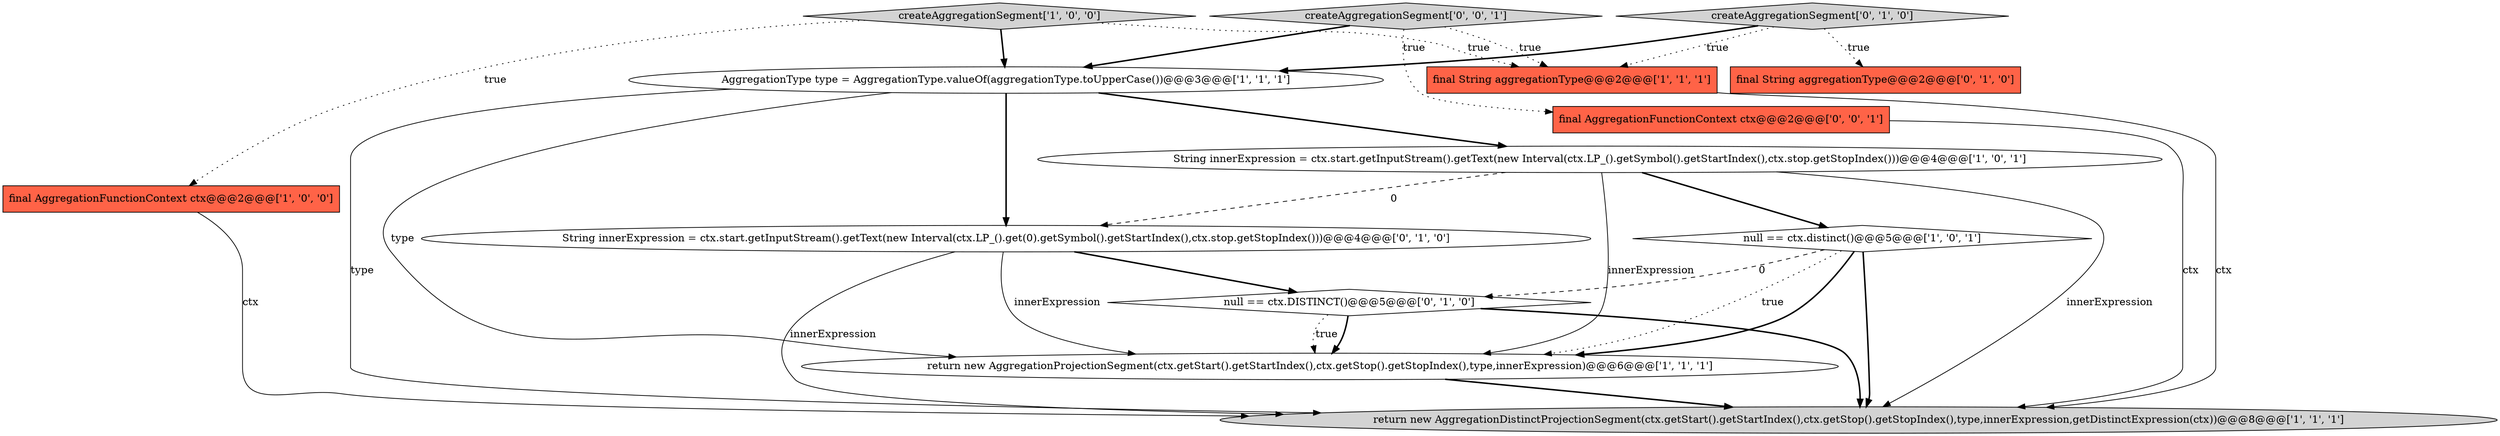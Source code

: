 digraph {
6 [style = filled, label = "createAggregationSegment['1', '0', '0']", fillcolor = lightgray, shape = diamond image = "AAA0AAABBB1BBB"];
11 [style = filled, label = "String innerExpression = ctx.start.getInputStream().getText(new Interval(ctx.LP_().get(0).getSymbol().getStartIndex(),ctx.stop.getStopIndex()))@@@4@@@['0', '1', '0']", fillcolor = white, shape = ellipse image = "AAA1AAABBB2BBB"];
7 [style = filled, label = "final String aggregationType@@@2@@@['1', '1', '1']", fillcolor = tomato, shape = box image = "AAA0AAABBB1BBB"];
5 [style = filled, label = "final AggregationFunctionContext ctx@@@2@@@['1', '0', '0']", fillcolor = tomato, shape = box image = "AAA0AAABBB1BBB"];
9 [style = filled, label = "final String aggregationType@@@2@@@['0', '1', '0']", fillcolor = tomato, shape = box image = "AAA0AAABBB2BBB"];
13 [style = filled, label = "createAggregationSegment['0', '0', '1']", fillcolor = lightgray, shape = diamond image = "AAA0AAABBB3BBB"];
3 [style = filled, label = "String innerExpression = ctx.start.getInputStream().getText(new Interval(ctx.LP_().getSymbol().getStartIndex(),ctx.stop.getStopIndex()))@@@4@@@['1', '0', '1']", fillcolor = white, shape = ellipse image = "AAA0AAABBB1BBB"];
1 [style = filled, label = "return new AggregationProjectionSegment(ctx.getStart().getStartIndex(),ctx.getStop().getStopIndex(),type,innerExpression)@@@6@@@['1', '1', '1']", fillcolor = white, shape = ellipse image = "AAA0AAABBB1BBB"];
12 [style = filled, label = "final AggregationFunctionContext ctx@@@2@@@['0', '0', '1']", fillcolor = tomato, shape = box image = "AAA0AAABBB3BBB"];
4 [style = filled, label = "AggregationType type = AggregationType.valueOf(aggregationType.toUpperCase())@@@3@@@['1', '1', '1']", fillcolor = white, shape = ellipse image = "AAA0AAABBB1BBB"];
8 [style = filled, label = "null == ctx.DISTINCT()@@@5@@@['0', '1', '0']", fillcolor = white, shape = diamond image = "AAA1AAABBB2BBB"];
2 [style = filled, label = "null == ctx.distinct()@@@5@@@['1', '0', '1']", fillcolor = white, shape = diamond image = "AAA0AAABBB1BBB"];
10 [style = filled, label = "createAggregationSegment['0', '1', '0']", fillcolor = lightgray, shape = diamond image = "AAA0AAABBB2BBB"];
0 [style = filled, label = "return new AggregationDistinctProjectionSegment(ctx.getStart().getStartIndex(),ctx.getStop().getStopIndex(),type,innerExpression,getDistinctExpression(ctx))@@@8@@@['1', '1', '1']", fillcolor = lightgray, shape = ellipse image = "AAA0AAABBB1BBB"];
12->0 [style = solid, label="ctx"];
7->0 [style = solid, label="ctx"];
13->4 [style = bold, label=""];
6->4 [style = bold, label=""];
11->0 [style = solid, label="innerExpression"];
3->2 [style = bold, label=""];
8->0 [style = bold, label=""];
6->7 [style = dotted, label="true"];
4->11 [style = bold, label=""];
2->8 [style = dashed, label="0"];
4->1 [style = solid, label="type"];
3->11 [style = dashed, label="0"];
10->7 [style = dotted, label="true"];
4->0 [style = solid, label="type"];
8->1 [style = bold, label=""];
2->1 [style = dotted, label="true"];
11->1 [style = solid, label="innerExpression"];
3->1 [style = solid, label="innerExpression"];
5->0 [style = solid, label="ctx"];
6->5 [style = dotted, label="true"];
11->8 [style = bold, label=""];
10->4 [style = bold, label=""];
2->1 [style = bold, label=""];
2->0 [style = bold, label=""];
3->0 [style = solid, label="innerExpression"];
13->12 [style = dotted, label="true"];
8->1 [style = dotted, label="true"];
4->3 [style = bold, label=""];
13->7 [style = dotted, label="true"];
10->9 [style = dotted, label="true"];
1->0 [style = bold, label=""];
}
